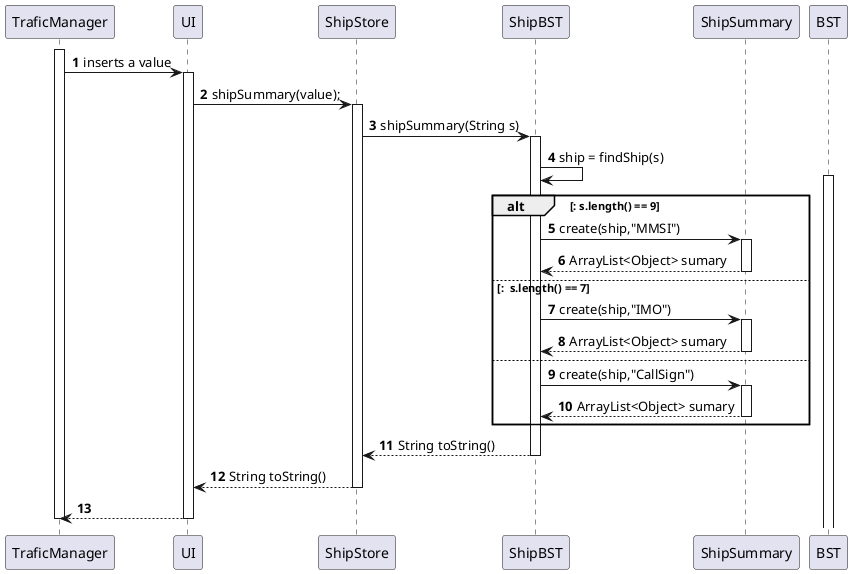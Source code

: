 @startuml
'https://plantuml.com/sequence-diagram

autonumber

participant "TraficManager" as tm
participant "UI" as ui
participant "ShipStore" as store
participant "ShipBST" as sbst
participant "ShipSummary" as ss
participant "BST" as bst

activate tm
    tm->ui : inserts a value
    activate ui
        ui-> store : shipSummary(value);
        activate store
            store -> sbst : shipSummary(String s)
            activate sbst
                sbst->sbst : ship = findShip(s)
                activate bst
                deactivate bst
                alt : s.length() == 9
                sbst->ss : create(ship,"MMSI")
                activate ss
                ss-->sbst : ArrayList<Object> sumary
                deactivate ss
                else :  s.length() == 7
                sbst->ss : create(ship,"IMO")
                activate ss
                ss-->sbst : ArrayList<Object> sumary
                deactivate ss
                else
                sbst->ss : create(ship,"CallSign")
                activate ss
                ss-->sbst : ArrayList<Object> sumary
                deactivate ss
                end
                deactivate ss
                sbst-->store : String toString()
            deactivate sbst
            store-->ui :   String toString()
        deactivate store
        ui-->tm
    deactivate ui
deactivate tm

@enduml